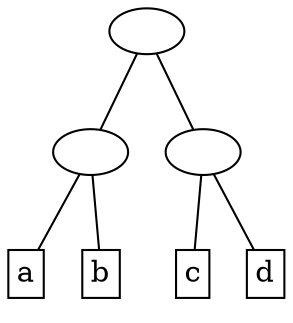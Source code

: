 graph G {

	layers = "test1:test2"
	1	[label=" ",width=0.5, height=0.3,margin=0];
	1--2;
	1--3;

	2	[label=" ",width=0.5, height=0.3,margin=0];
	2--a;
	2--b;

	3	[label=" ",width=0.5, height=0.3,margin=0];
	3--c;
	3--d;

	a	[shape=box,width=0, height=0,margin=0.05];
	subgraph cluster_cross{
		style=solid;
		shape=box;
		fixwidth=0;
		height=0;
		margin=0.05;
        #sdl_stop [shape=sdl_stop, peripheries=0];
		b	[shape=sdl_stop,peripheries=0,width=0, height=0,margin=0.05];
	}
	c	[shape=box,width=0, height=0,margin=0.05];
	d	[shape=box,width=0, height=0,margin=0.05];

}